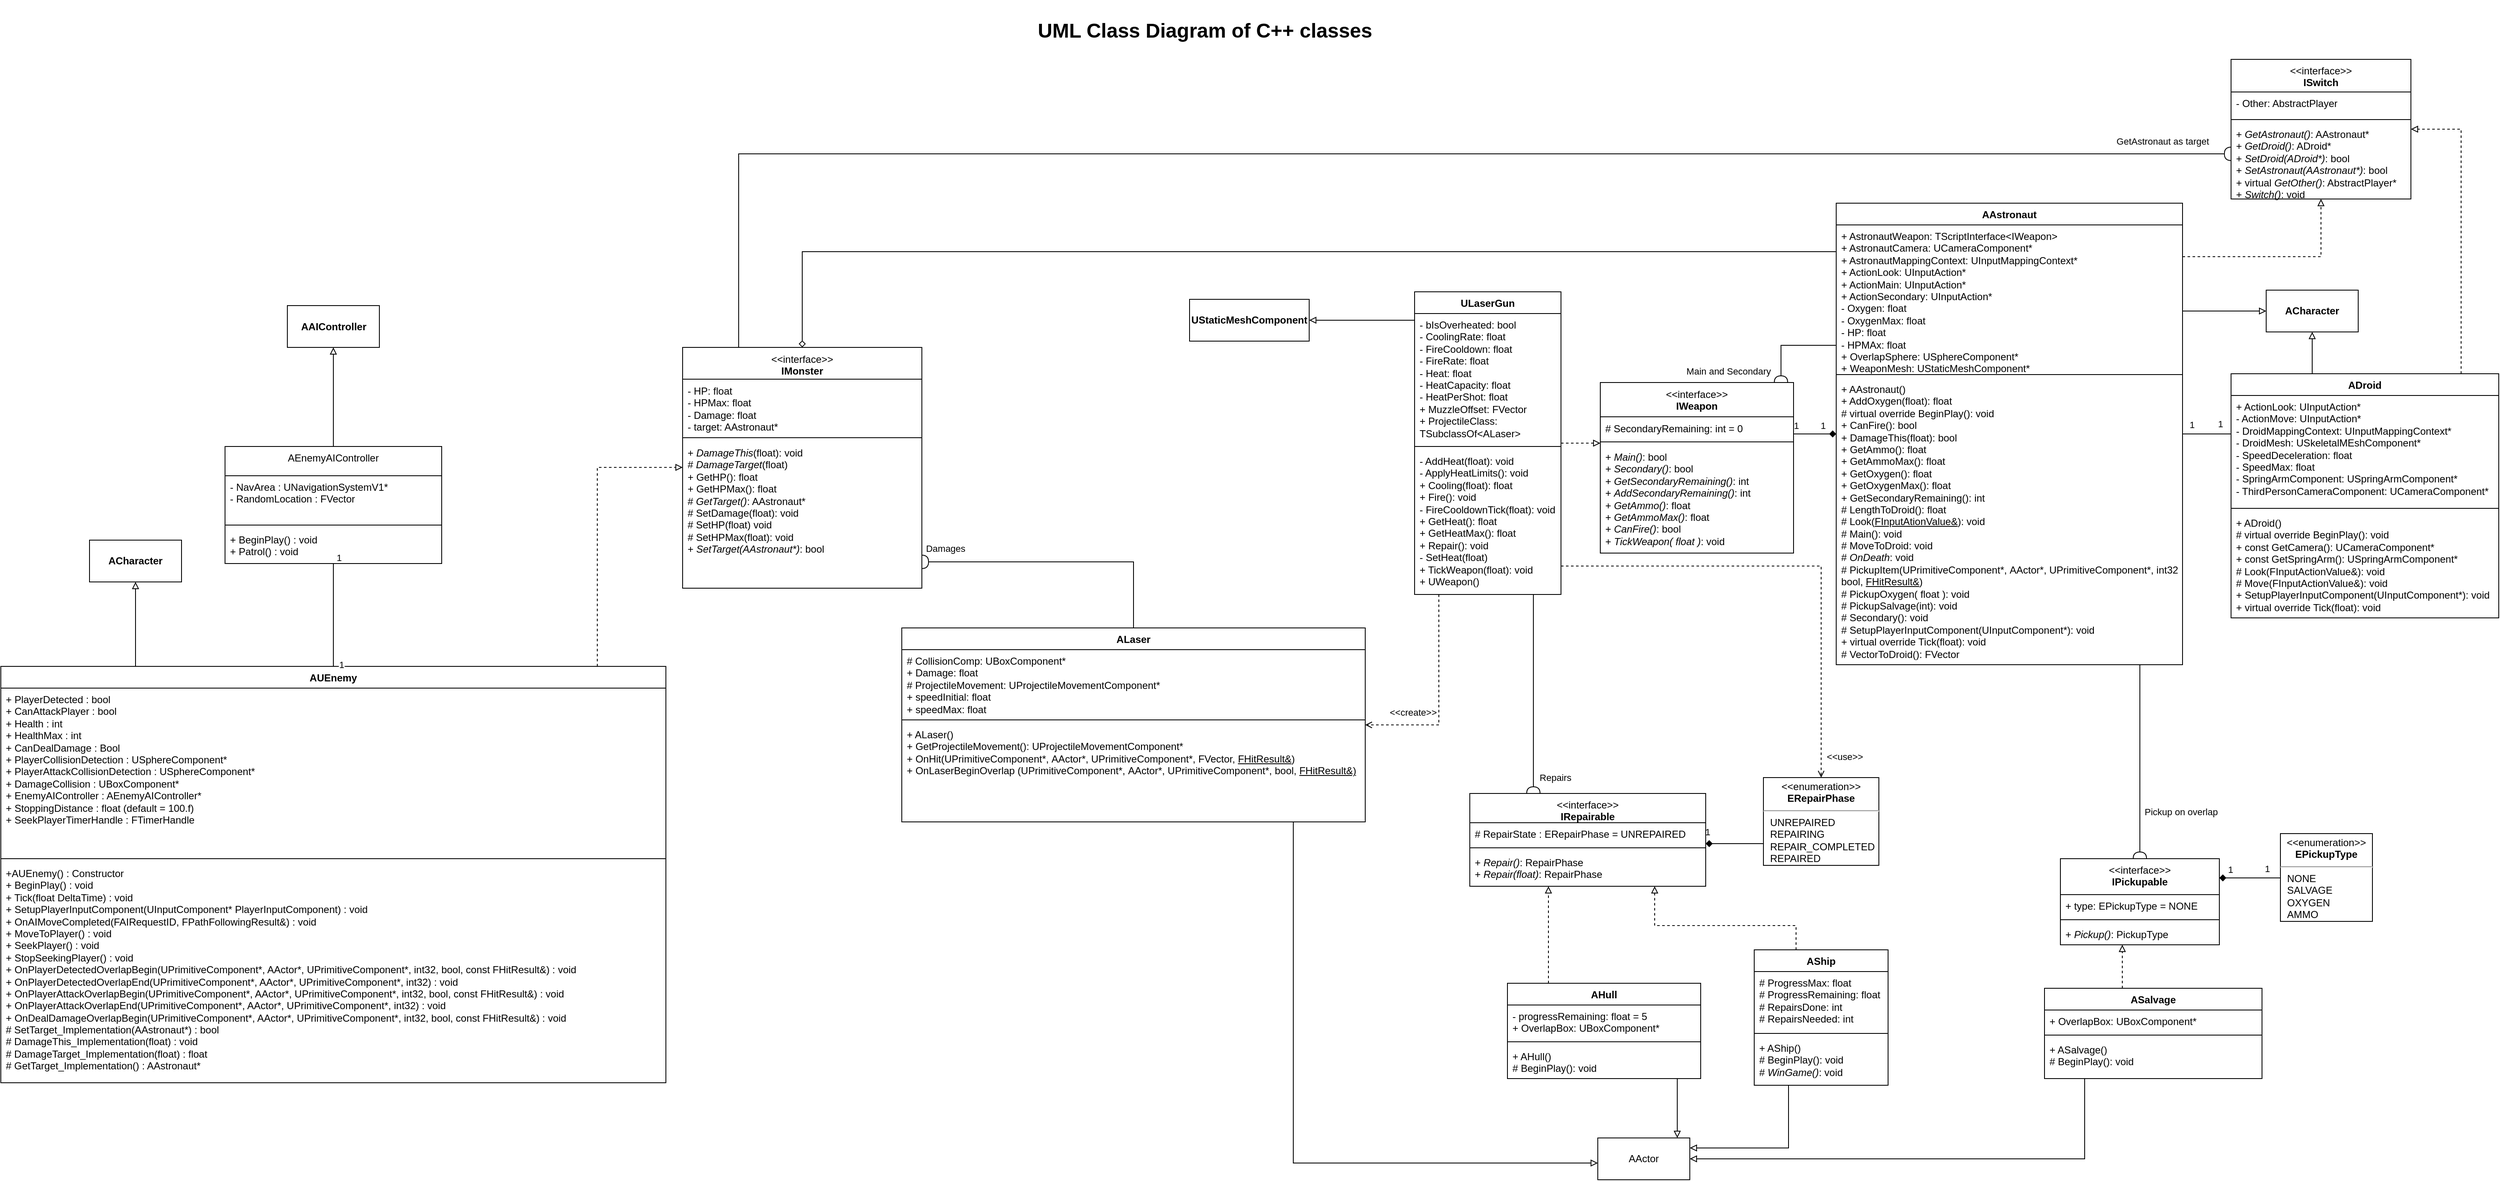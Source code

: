 <mxfile version="24.4.0" type="github">
  <diagram name="Page-1" id="c4acf3e9-155e-7222-9cf6-157b1a14988f">
    <mxGraphModel dx="6885" dy="1845" grid="0" gridSize="10" guides="1" tooltips="1" connect="1" arrows="1" fold="1" page="1" pageScale="1" pageWidth="3300" pageHeight="2339" background="none" math="0" shadow="0">
      <root>
        <mxCell id="0" />
        <mxCell id="1" parent="0" />
        <mxCell id="GjGzNpZ6_2Urf7ul3NtA-14" style="edgeStyle=orthogonalEdgeStyle;rounded=0;orthogonalLoop=1;jettySize=auto;html=1;endArrow=block;endFill=0;dashed=1;" parent="1" source="v89CsdgLvt-2hcjP8UX0-1" target="GjGzNpZ6_2Urf7ul3NtA-9" edge="1">
          <mxGeometry relative="1" as="geometry">
            <Array as="points">
              <mxPoint x="-523" y="573" />
              <mxPoint x="-523" y="573" />
            </Array>
          </mxGeometry>
        </mxCell>
        <mxCell id="5UMAS7-7MxUsGcrUEy_Y-5" style="edgeStyle=orthogonalEdgeStyle;rounded=0;orthogonalLoop=1;jettySize=auto;html=1;endArrow=none;endFill=0;startArrow=diamond;startFill=1;" parent="1" source="v89CsdgLvt-2hcjP8UX0-1" target="33zR9iVu8BZnM99QqH7n-1" edge="1">
          <mxGeometry relative="1" as="geometry">
            <Array as="points">
              <mxPoint x="-810" y="818" />
              <mxPoint x="-810" y="818" />
            </Array>
          </mxGeometry>
        </mxCell>
        <mxCell id="5UMAS7-7MxUsGcrUEy_Y-7" value="1" style="edgeLabel;html=1;align=center;verticalAlign=middle;resizable=0;points=[];" parent="5UMAS7-7MxUsGcrUEy_Y-5" vertex="1" connectable="0">
          <mxGeometry x="0.877" y="2" relative="1" as="geometry">
            <mxPoint y="-12" as="offset" />
          </mxGeometry>
        </mxCell>
        <mxCell id="33zR9iVu8BZnM99QqH7n-18" value="1" style="edgeLabel;html=1;align=center;verticalAlign=middle;resizable=0;points=[];" parent="5UMAS7-7MxUsGcrUEy_Y-5" vertex="1" connectable="0">
          <mxGeometry x="-0.713" relative="1" as="geometry">
            <mxPoint x="-9" y="-10" as="offset" />
          </mxGeometry>
        </mxCell>
        <mxCell id="5UMAS7-7MxUsGcrUEy_Y-19" style="edgeStyle=orthogonalEdgeStyle;rounded=0;orthogonalLoop=1;jettySize=auto;html=1;endArrow=block;endFill=0;" parent="1" source="v89CsdgLvt-2hcjP8UX0-1" target="5UMAS7-7MxUsGcrUEy_Y-18" edge="1">
          <mxGeometry relative="1" as="geometry">
            <Array as="points">
              <mxPoint x="-431" y="638" />
              <mxPoint x="-431" y="638" />
            </Array>
          </mxGeometry>
        </mxCell>
        <mxCell id="33zR9iVu8BZnM99QqH7n-13" style="edgeStyle=orthogonalEdgeStyle;rounded=0;orthogonalLoop=1;jettySize=auto;html=1;endArrow=none;endFill=0;" parent="1" source="v89CsdgLvt-2hcjP8UX0-1" target="GjGzNpZ6_2Urf7ul3NtA-15" edge="1">
          <mxGeometry relative="1" as="geometry">
            <Array as="points">
              <mxPoint x="-409" y="953" />
              <mxPoint x="-409" y="953" />
            </Array>
          </mxGeometry>
        </mxCell>
        <mxCell id="33zR9iVu8BZnM99QqH7n-16" value="1" style="edgeLabel;html=1;align=center;verticalAlign=middle;resizable=0;points=[];" parent="33zR9iVu8BZnM99QqH7n-13" vertex="1" connectable="0">
          <mxGeometry x="-0.745" y="2" relative="1" as="geometry">
            <mxPoint x="3" y="-9" as="offset" />
          </mxGeometry>
        </mxCell>
        <mxCell id="33zR9iVu8BZnM99QqH7n-17" value="1" style="edgeLabel;html=1;align=center;verticalAlign=middle;resizable=0;points=[];" parent="33zR9iVu8BZnM99QqH7n-13" vertex="1" connectable="0">
          <mxGeometry x="0.661" y="3" relative="1" as="geometry">
            <mxPoint x="-3" y="-9" as="offset" />
          </mxGeometry>
        </mxCell>
        <mxCell id="33zR9iVu8BZnM99QqH7n-50" style="edgeStyle=orthogonalEdgeStyle;rounded=0;orthogonalLoop=1;jettySize=auto;html=1;endArrow=halfCircle;endFill=0;" parent="1" source="v89CsdgLvt-2hcjP8UX0-1" target="33zR9iVu8BZnM99QqH7n-34" edge="1">
          <mxGeometry relative="1" as="geometry">
            <Array as="points">
              <mxPoint x="-551" y="1131" />
              <mxPoint x="-551" y="1131" />
            </Array>
          </mxGeometry>
        </mxCell>
        <mxCell id="33zR9iVu8BZnM99QqH7n-51" value="Pickup on overlap" style="edgeLabel;html=1;align=center;verticalAlign=middle;resizable=0;points=[];" parent="33zR9iVu8BZnM99QqH7n-50" vertex="1" connectable="0">
          <mxGeometry x="0.497" y="2" relative="1" as="geometry">
            <mxPoint x="47" y="2" as="offset" />
          </mxGeometry>
        </mxCell>
        <mxCell id="GjGzNpZ6_2Urf7ul3NtA-9" value="&lt;span style=&quot;font-weight: normal;&quot;&gt;&amp;lt;&amp;lt;interface&amp;gt;&amp;gt;&lt;/span&gt;&lt;div&gt;ISwitch&lt;/div&gt;" style="swimlane;fontStyle=1;align=center;verticalAlign=top;childLayout=stackLayout;horizontal=1;startSize=39;horizontalStack=0;resizeParent=1;resizeParentMax=0;resizeLast=0;collapsible=1;marginBottom=0;whiteSpace=wrap;html=1;" parent="1" vertex="1">
          <mxGeometry x="-442" y="337" width="215" height="167" as="geometry" />
        </mxCell>
        <mxCell id="GjGzNpZ6_2Urf7ul3NtA-10" value="- Other: AbstractPlayer" style="text;strokeColor=none;fillColor=none;align=left;verticalAlign=top;spacingLeft=4;spacingRight=4;overflow=hidden;rotatable=0;points=[[0,0.5],[1,0.5]];portConstraint=eastwest;whiteSpace=wrap;html=1;" parent="GjGzNpZ6_2Urf7ul3NtA-9" vertex="1">
          <mxGeometry y="39" width="215" height="29" as="geometry" />
        </mxCell>
        <mxCell id="GjGzNpZ6_2Urf7ul3NtA-11" value="" style="line;strokeWidth=1;fillColor=none;align=left;verticalAlign=middle;spacingTop=-1;spacingLeft=3;spacingRight=3;rotatable=0;labelPosition=right;points=[];portConstraint=eastwest;strokeColor=inherit;" parent="GjGzNpZ6_2Urf7ul3NtA-9" vertex="1">
          <mxGeometry y="68" width="215" height="8" as="geometry" />
        </mxCell>
        <mxCell id="GjGzNpZ6_2Urf7ul3NtA-12" value="+ &lt;i&gt;GetAstronaut()&lt;/i&gt;: AAstronaut*&lt;div&gt;+ &lt;i&gt;GetDroid()&lt;/i&gt;: ADroid*&lt;/div&gt;&lt;div&gt;+ &lt;i&gt;SetDroid(ADroid*)&lt;/i&gt;: bool&lt;/div&gt;&lt;div&gt;+ &lt;i&gt;SetAstronaut(AAstronaut*)&lt;/i&gt;: bool&lt;/div&gt;&lt;div&gt;+ virtual &lt;i&gt;GetOther()&lt;/i&gt;: AbstractPlayer*&lt;/div&gt;&lt;div&gt;+ &lt;i&gt;Switch()&lt;/i&gt;: void&lt;/div&gt;" style="text;strokeColor=none;fillColor=none;align=left;verticalAlign=top;spacingLeft=4;spacingRight=4;overflow=hidden;rotatable=0;points=[[0,0.5],[1,0.5]];portConstraint=eastwest;whiteSpace=wrap;html=1;" parent="GjGzNpZ6_2Urf7ul3NtA-9" vertex="1">
          <mxGeometry y="76" width="215" height="91" as="geometry" />
        </mxCell>
        <mxCell id="GjGzNpZ6_2Urf7ul3NtA-19" style="edgeStyle=orthogonalEdgeStyle;rounded=0;orthogonalLoop=1;jettySize=auto;html=1;endArrow=block;endFill=0;dashed=1;" parent="1" source="GjGzNpZ6_2Urf7ul3NtA-15" target="GjGzNpZ6_2Urf7ul3NtA-9" edge="1">
          <mxGeometry relative="1" as="geometry">
            <Array as="points">
              <mxPoint x="-167" y="473" />
              <mxPoint x="-167" y="473" />
            </Array>
          </mxGeometry>
        </mxCell>
        <mxCell id="5UMAS7-7MxUsGcrUEy_Y-20" style="edgeStyle=orthogonalEdgeStyle;rounded=0;orthogonalLoop=1;jettySize=auto;html=1;endArrow=block;endFill=0;" parent="1" source="GjGzNpZ6_2Urf7ul3NtA-15" target="5UMAS7-7MxUsGcrUEy_Y-18" edge="1">
          <mxGeometry relative="1" as="geometry">
            <mxPoint x="-276" y="799" as="targetPoint" />
            <Array as="points">
              <mxPoint x="-345" y="703" />
              <mxPoint x="-345" y="703" />
            </Array>
          </mxGeometry>
        </mxCell>
        <mxCell id="GjGzNpZ6_2Urf7ul3NtA-15" value="ADroid" style="swimlane;fontStyle=1;align=center;verticalAlign=top;childLayout=stackLayout;horizontal=1;startSize=26;horizontalStack=0;resizeParent=1;resizeParentMax=0;resizeLast=0;collapsible=1;marginBottom=0;whiteSpace=wrap;html=1;" parent="1" vertex="1">
          <mxGeometry x="-442" y="713" width="320" height="292" as="geometry" />
        </mxCell>
        <mxCell id="GjGzNpZ6_2Urf7ul3NtA-16" value="+ ActionLook: UInputAction*&lt;div&gt;- ActionMove: UInputAction*&lt;/div&gt;&lt;div&gt;- DroidMappingContext: UInputMappingContext*&lt;/div&gt;&lt;div&gt;- DroidMesh: USkeletalMEshComponent*&lt;/div&gt;&lt;div&gt;- SpeedDeceleration: float&lt;/div&gt;&lt;div&gt;- SpeedMax: float&lt;/div&gt;&lt;div&gt;- SpringArmComponent: USpringArmComponent*&lt;/div&gt;&lt;div&gt;- ThirdPersonCameraComponent: UCameraComponent*&lt;/div&gt;" style="text;strokeColor=none;fillColor=none;align=left;verticalAlign=top;spacingLeft=4;spacingRight=4;overflow=hidden;rotatable=0;points=[[0,0.5],[1,0.5]];portConstraint=eastwest;whiteSpace=wrap;html=1;" parent="GjGzNpZ6_2Urf7ul3NtA-15" vertex="1">
          <mxGeometry y="26" width="320" height="131" as="geometry" />
        </mxCell>
        <mxCell id="GjGzNpZ6_2Urf7ul3NtA-17" value="" style="line;strokeWidth=1;fillColor=none;align=left;verticalAlign=middle;spacingTop=-1;spacingLeft=3;spacingRight=3;rotatable=0;labelPosition=right;points=[];portConstraint=eastwest;strokeColor=inherit;" parent="GjGzNpZ6_2Urf7ul3NtA-15" vertex="1">
          <mxGeometry y="157" width="320" height="8" as="geometry" />
        </mxCell>
        <mxCell id="GjGzNpZ6_2Urf7ul3NtA-18" value="+ ADroid()&lt;div&gt;# virtual override BeginPlay(): void&lt;/div&gt;&lt;div&gt;+ const GetCamera(): UCameraComponent*&lt;/div&gt;&lt;div&gt;+ const GetSpringArm(): USpringArmComponent*&lt;/div&gt;&lt;div&gt;# Look(FInputActionValue&amp;amp;): void&lt;/div&gt;&lt;div&gt;# Move(FInputActionValue&amp;amp;): void&lt;/div&gt;&lt;div&gt;+ SetupPlayerInputComponent(UInputComponent*): void&lt;/div&gt;&lt;div&gt;+ virtual override Tick(float): void&lt;br&gt;&lt;/div&gt;" style="text;strokeColor=none;fillColor=none;align=left;verticalAlign=top;spacingLeft=4;spacingRight=4;overflow=hidden;rotatable=0;points=[[0,0.5],[1,0.5]];portConstraint=eastwest;whiteSpace=wrap;html=1;" parent="GjGzNpZ6_2Urf7ul3NtA-15" vertex="1">
          <mxGeometry y="165" width="320" height="127" as="geometry" />
        </mxCell>
        <mxCell id="5UMAS7-7MxUsGcrUEy_Y-25" style="edgeStyle=orthogonalEdgeStyle;rounded=0;orthogonalLoop=1;jettySize=auto;html=1;endArrow=none;endFill=0;startArrow=diamond;startFill=0;" parent="1" source="pTTVUBrMpuXwKr1Ro-rV-5" target="v89CsdgLvt-2hcjP8UX0-1" edge="1">
          <mxGeometry relative="1" as="geometry">
            <Array as="points">
              <mxPoint x="-1486" y="567" />
              <mxPoint x="-732" y="567" />
            </Array>
          </mxGeometry>
        </mxCell>
        <mxCell id="5UMAS7-7MxUsGcrUEy_Y-26" style="edgeStyle=orthogonalEdgeStyle;rounded=0;orthogonalLoop=1;jettySize=auto;html=1;endArrow=halfCircle;endFill=0;" parent="1" source="pTTVUBrMpuXwKr1Ro-rV-5" target="GjGzNpZ6_2Urf7ul3NtA-9" edge="1">
          <mxGeometry relative="1" as="geometry">
            <Array as="points">
              <mxPoint x="-2226" y="450" />
            </Array>
          </mxGeometry>
        </mxCell>
        <mxCell id="33zR9iVu8BZnM99QqH7n-11" value="GetAstronaut as target" style="edgeLabel;html=1;align=center;verticalAlign=middle;resizable=0;points=[];" parent="5UMAS7-7MxUsGcrUEy_Y-26" vertex="1" connectable="0">
          <mxGeometry x="0.958" y="-1" relative="1" as="geometry">
            <mxPoint x="-40" y="-16" as="offset" />
          </mxGeometry>
        </mxCell>
        <mxCell id="pTTVUBrMpuXwKr1Ro-rV-5" value="&lt;span style=&quot;font-weight: normal;&quot;&gt;&amp;lt;&amp;lt;interface&amp;gt;&amp;gt;&lt;/span&gt;&lt;div style=&quot;&quot;&gt;IMonster&lt;/div&gt;" style="swimlane;fontStyle=1;align=center;verticalAlign=top;childLayout=stackLayout;horizontal=1;startSize=38;horizontalStack=0;resizeParent=1;resizeParentMax=0;resizeLast=0;collapsible=1;marginBottom=0;whiteSpace=wrap;html=1;" parent="1" vertex="1">
          <mxGeometry x="-2293" y="681.5" width="286" height="288" as="geometry" />
        </mxCell>
        <mxCell id="pTTVUBrMpuXwKr1Ro-rV-6" value="- HP: float&lt;div&gt;- HPMax: float&lt;br&gt;&lt;div&gt;- Damage: float&lt;/div&gt;&lt;div&gt;- target: AAstronaut*&lt;/div&gt;&lt;/div&gt;" style="text;strokeColor=none;fillColor=none;align=left;verticalAlign=top;spacingLeft=4;spacingRight=4;overflow=hidden;rotatable=0;points=[[0,0.5],[1,0.5]];portConstraint=eastwest;whiteSpace=wrap;html=1;" parent="pTTVUBrMpuXwKr1Ro-rV-5" vertex="1">
          <mxGeometry y="38" width="286" height="66" as="geometry" />
        </mxCell>
        <mxCell id="pTTVUBrMpuXwKr1Ro-rV-7" value="" style="line;strokeWidth=1;fillColor=none;align=left;verticalAlign=middle;spacingTop=-1;spacingLeft=3;spacingRight=3;rotatable=0;labelPosition=right;points=[];portConstraint=eastwest;strokeColor=inherit;" parent="pTTVUBrMpuXwKr1Ro-rV-5" vertex="1">
          <mxGeometry y="104" width="286" height="8" as="geometry" />
        </mxCell>
        <mxCell id="pTTVUBrMpuXwKr1Ro-rV-8" value="&lt;div&gt;+ &lt;i&gt;DamageThis&lt;/i&gt;(float): void&lt;/div&gt;&lt;div&gt;# &lt;i&gt;DamageTarget&lt;/i&gt;(float)&lt;/div&gt;&lt;div&gt;&lt;div&gt;+&amp;nbsp;GetHP(): float&lt;/div&gt;&lt;/div&gt;&lt;div&gt;+&amp;nbsp;GetHPMax(): float&lt;br&gt;&lt;/div&gt;&lt;div&gt;# &lt;i&gt;GetTarget()&lt;/i&gt;: AAstronaut*&lt;/div&gt;&lt;div&gt;# SetDamage(float): void&lt;/div&gt;&lt;div&gt;# SetHP(float) void&lt;/div&gt;&lt;div&gt;# SetHPMax(float): void&lt;/div&gt;&lt;div&gt;+ &lt;i&gt;SetTarget(AAstronaut*)&lt;/i&gt;: bool&lt;/div&gt;" style="text;strokeColor=none;fillColor=none;align=left;verticalAlign=top;spacingLeft=4;spacingRight=4;overflow=hidden;rotatable=0;points=[[0,0.5],[1,0.5]];portConstraint=eastwest;whiteSpace=wrap;html=1;" parent="pTTVUBrMpuXwKr1Ro-rV-5" vertex="1">
          <mxGeometry y="112" width="286" height="176" as="geometry" />
        </mxCell>
        <mxCell id="5UMAS7-7MxUsGcrUEy_Y-16" style="edgeStyle=orthogonalEdgeStyle;rounded=0;orthogonalLoop=1;jettySize=auto;html=1;endArrow=open;endFill=0;startArrow=none;startFill=0;dashed=1;" parent="1" source="5UMAS7-7MxUsGcrUEy_Y-1" target="5UMAS7-7MxUsGcrUEy_Y-8" edge="1">
          <mxGeometry relative="1" as="geometry">
            <Array as="points">
              <mxPoint x="-1389" y="1133" />
            </Array>
          </mxGeometry>
        </mxCell>
        <mxCell id="33zR9iVu8BZnM99QqH7n-10" value="&amp;lt;&amp;lt;create&amp;gt;&amp;gt;" style="edgeLabel;html=1;align=center;verticalAlign=middle;resizable=0;points=[];" parent="5UMAS7-7MxUsGcrUEy_Y-16" vertex="1" connectable="0">
          <mxGeometry x="0.659" y="3" relative="1" as="geometry">
            <mxPoint x="15" y="-18" as="offset" />
          </mxGeometry>
        </mxCell>
        <mxCell id="33zR9iVu8BZnM99QqH7n-5" style="edgeStyle=orthogonalEdgeStyle;rounded=0;orthogonalLoop=1;jettySize=auto;html=1;endArrow=block;endFill=0;dashed=1;" parent="1" source="5UMAS7-7MxUsGcrUEy_Y-1" target="33zR9iVu8BZnM99QqH7n-1" edge="1">
          <mxGeometry relative="1" as="geometry">
            <Array as="points">
              <mxPoint x="-1354" y="825" />
              <mxPoint x="-1354" y="825" />
            </Array>
          </mxGeometry>
        </mxCell>
        <mxCell id="33zR9iVu8BZnM99QqH7n-27" style="edgeStyle=orthogonalEdgeStyle;rounded=0;orthogonalLoop=1;jettySize=auto;html=1;dashed=1;endArrow=open;endFill=0;" parent="1" source="5UMAS7-7MxUsGcrUEy_Y-1" target="33zR9iVu8BZnM99QqH7n-23" edge="1">
          <mxGeometry relative="1" as="geometry">
            <Array as="points">
              <mxPoint x="-932" y="943" />
            </Array>
          </mxGeometry>
        </mxCell>
        <mxCell id="33zR9iVu8BZnM99QqH7n-29" value="&amp;lt;&amp;lt;use&amp;gt;&amp;gt;" style="edgeLabel;html=1;align=center;verticalAlign=middle;resizable=0;points=[];" parent="33zR9iVu8BZnM99QqH7n-27" vertex="1" connectable="0">
          <mxGeometry x="0.77" y="-1" relative="1" as="geometry">
            <mxPoint x="29" y="40" as="offset" />
          </mxGeometry>
        </mxCell>
        <mxCell id="5UMAS7-7MxUsGcrUEy_Y-1" value="ULaserGun" style="swimlane;fontStyle=1;align=center;verticalAlign=top;childLayout=stackLayout;horizontal=1;startSize=26;horizontalStack=0;resizeParent=1;resizeParentMax=0;resizeLast=0;collapsible=1;marginBottom=0;whiteSpace=wrap;html=1;" parent="1" vertex="1">
          <mxGeometry x="-1418" y="615" width="175" height="362" as="geometry" />
        </mxCell>
        <mxCell id="5UMAS7-7MxUsGcrUEy_Y-2" value="&lt;div&gt;- bIsOverheated: bool&lt;/div&gt;&lt;div&gt;- CoolingRate: float&lt;/div&gt;&lt;div&gt;- FireCooldown: float&lt;/div&gt;&lt;div&gt;- FireRate: float&lt;/div&gt;&lt;div&gt;- Heat: float&lt;/div&gt;&lt;div&gt;- HeatCapacity: float&lt;/div&gt;&lt;div&gt;- HeatPerShot: float&lt;/div&gt;&lt;div&gt;+ MuzzleOffset: FVector&lt;/div&gt;&lt;div&gt;+ ProjectileClass: TSubclassOf&amp;lt;ALaser&amp;gt;&lt;br&gt;&lt;/div&gt;" style="text;strokeColor=none;fillColor=none;align=left;verticalAlign=top;spacingLeft=4;spacingRight=4;overflow=hidden;rotatable=0;points=[[0,0.5],[1,0.5]];portConstraint=eastwest;whiteSpace=wrap;html=1;" parent="5UMAS7-7MxUsGcrUEy_Y-1" vertex="1">
          <mxGeometry y="26" width="175" height="155" as="geometry" />
        </mxCell>
        <mxCell id="5UMAS7-7MxUsGcrUEy_Y-3" value="" style="line;strokeWidth=1;fillColor=none;align=left;verticalAlign=middle;spacingTop=-1;spacingLeft=3;spacingRight=3;rotatable=0;labelPosition=right;points=[];portConstraint=eastwest;strokeColor=inherit;" parent="5UMAS7-7MxUsGcrUEy_Y-1" vertex="1">
          <mxGeometry y="181" width="175" height="8" as="geometry" />
        </mxCell>
        <mxCell id="5UMAS7-7MxUsGcrUEy_Y-4" value="- AddHeat(float): void&lt;div&gt;- ApplyHeatLimits(): void&lt;/div&gt;&lt;div&gt;+ Cooling(float): float&lt;/div&gt;&lt;div&gt;+ Fire(): void&lt;/div&gt;&lt;div&gt;- FireCooldownTick(float): void&lt;/div&gt;&lt;div&gt;+ GetHeat(): float&lt;/div&gt;&lt;div&gt;+ GetHeatMax(): float&lt;/div&gt;&lt;div&gt;+ Repair(): void&lt;/div&gt;&lt;div&gt;- SetHeat(float)&lt;/div&gt;&lt;div&gt;+ TickWeapon(float): void&lt;/div&gt;&lt;div&gt;+ UWeapon()&lt;/div&gt;" style="text;strokeColor=none;fillColor=none;align=left;verticalAlign=top;spacingLeft=4;spacingRight=4;overflow=hidden;rotatable=0;points=[[0,0.5],[1,0.5]];portConstraint=eastwest;whiteSpace=wrap;html=1;" parent="5UMAS7-7MxUsGcrUEy_Y-1" vertex="1">
          <mxGeometry y="189" width="175" height="173" as="geometry" />
        </mxCell>
        <mxCell id="5UMAS7-7MxUsGcrUEy_Y-17" style="edgeStyle=orthogonalEdgeStyle;rounded=0;orthogonalLoop=1;jettySize=auto;html=1;endArrow=halfCircle;endFill=0;" parent="1" source="5UMAS7-7MxUsGcrUEy_Y-8" target="pTTVUBrMpuXwKr1Ro-rV-5" edge="1">
          <mxGeometry relative="1" as="geometry">
            <Array as="points">
              <mxPoint x="-1754" y="938" />
            </Array>
            <mxPoint x="-1575" y="1240" as="targetPoint" />
          </mxGeometry>
        </mxCell>
        <mxCell id="33zR9iVu8BZnM99QqH7n-9" value="Damages" style="edgeLabel;html=1;align=center;verticalAlign=middle;resizable=0;points=[];" parent="5UMAS7-7MxUsGcrUEy_Y-17" vertex="1" connectable="0">
          <mxGeometry x="0.627" y="1" relative="1" as="geometry">
            <mxPoint x="-34" y="-17" as="offset" />
          </mxGeometry>
        </mxCell>
        <mxCell id="5UMAS7-7MxUsGcrUEy_Y-24" style="edgeStyle=orthogonalEdgeStyle;rounded=0;orthogonalLoop=1;jettySize=auto;html=1;endArrow=block;endFill=0;" parent="1" source="5UMAS7-7MxUsGcrUEy_Y-8" target="5UMAS7-7MxUsGcrUEy_Y-23" edge="1">
          <mxGeometry relative="1" as="geometry">
            <Array as="points">
              <mxPoint x="-1563" y="1657" />
            </Array>
          </mxGeometry>
        </mxCell>
        <mxCell id="5UMAS7-7MxUsGcrUEy_Y-8" value="ALaser" style="swimlane;fontStyle=1;align=center;verticalAlign=top;childLayout=stackLayout;horizontal=1;startSize=26;horizontalStack=0;resizeParent=1;resizeParentMax=0;resizeLast=0;collapsible=1;marginBottom=0;whiteSpace=wrap;html=1;" parent="1" vertex="1">
          <mxGeometry x="-2031" y="1017" width="554" height="232" as="geometry" />
        </mxCell>
        <mxCell id="5UMAS7-7MxUsGcrUEy_Y-9" value="# CollisionComp: UBoxComponent*&lt;div&gt;+ Damage: float&lt;/div&gt;&lt;div&gt;# ProjectileMovement: UProjectileMovementComponent*&lt;/div&gt;&lt;div&gt;+ speedInitial: float&lt;/div&gt;&lt;div&gt;+ speedMax: float&lt;/div&gt;" style="text;strokeColor=none;fillColor=none;align=left;verticalAlign=top;spacingLeft=4;spacingRight=4;overflow=hidden;rotatable=0;points=[[0,0.5],[1,0.5]];portConstraint=eastwest;whiteSpace=wrap;html=1;" parent="5UMAS7-7MxUsGcrUEy_Y-8" vertex="1">
          <mxGeometry y="26" width="554" height="80" as="geometry" />
        </mxCell>
        <mxCell id="5UMAS7-7MxUsGcrUEy_Y-10" value="" style="line;strokeWidth=1;fillColor=none;align=left;verticalAlign=middle;spacingTop=-1;spacingLeft=3;spacingRight=3;rotatable=0;labelPosition=right;points=[];portConstraint=eastwest;strokeColor=inherit;" parent="5UMAS7-7MxUsGcrUEy_Y-8" vertex="1">
          <mxGeometry y="106" width="554" height="8" as="geometry" />
        </mxCell>
        <mxCell id="5UMAS7-7MxUsGcrUEy_Y-11" value="+ ALaser()&lt;div&gt;+ GetProjectileMovement():&amp;nbsp;UProjectileMovementComponent*&lt;/div&gt;&lt;div&gt;+ OnHit(UPrimitiveComponent*,&amp;nbsp;AActor*,&amp;nbsp;UPrimitiveComponent*, FVector, &lt;u&gt;FHitResult&amp;amp;&lt;/u&gt;)&lt;/div&gt;&lt;div&gt;+ OnLaserBeginOverlap (UPrimitiveComponent*,&amp;nbsp;AActor*,&amp;nbsp;UPrimitiveComponent*, bool,&amp;nbsp;&lt;u style=&quot;background-color: initial;&quot;&gt;FHitResult&amp;amp;)&lt;/u&gt;&lt;/div&gt;" style="text;strokeColor=none;fillColor=none;align=left;verticalAlign=top;spacingLeft=4;spacingRight=4;overflow=hidden;rotatable=0;points=[[0,0.5],[1,0.5]];portConstraint=eastwest;whiteSpace=wrap;html=1;" parent="5UMAS7-7MxUsGcrUEy_Y-8" vertex="1">
          <mxGeometry y="114" width="554" height="118" as="geometry" />
        </mxCell>
        <mxCell id="5UMAS7-7MxUsGcrUEy_Y-18" value="&lt;b&gt;ACharacter&lt;/b&gt;" style="html=1;whiteSpace=wrap;" parent="1" vertex="1">
          <mxGeometry x="-400" y="613" width="110" height="50" as="geometry" />
        </mxCell>
        <mxCell id="5UMAS7-7MxUsGcrUEy_Y-23" value="AActor" style="html=1;whiteSpace=wrap;" parent="1" vertex="1">
          <mxGeometry x="-1199" y="1627" width="110" height="50" as="geometry" />
        </mxCell>
        <mxCell id="33zR9iVu8BZnM99QqH7n-1" value="&lt;span style=&quot;font-weight: normal;&quot;&gt;&amp;lt;&amp;lt;interface&amp;gt;&amp;gt;&lt;/span&gt;&lt;div&gt;IWeapon&lt;/div&gt;" style="swimlane;fontStyle=1;align=center;verticalAlign=top;childLayout=stackLayout;horizontal=1;startSize=41;horizontalStack=0;resizeParent=1;resizeParentMax=0;resizeLast=0;collapsible=1;marginBottom=0;whiteSpace=wrap;html=1;" parent="1" vertex="1">
          <mxGeometry x="-1196" y="723.5" width="231" height="204" as="geometry" />
        </mxCell>
        <mxCell id="33zR9iVu8BZnM99QqH7n-2" value="# SecondaryRemaining: int = 0" style="text;strokeColor=none;fillColor=none;align=left;verticalAlign=top;spacingLeft=4;spacingRight=4;overflow=hidden;rotatable=0;points=[[0,0.5],[1,0.5]];portConstraint=eastwest;whiteSpace=wrap;html=1;" parent="33zR9iVu8BZnM99QqH7n-1" vertex="1">
          <mxGeometry y="41" width="231" height="26" as="geometry" />
        </mxCell>
        <mxCell id="33zR9iVu8BZnM99QqH7n-3" value="" style="line;strokeWidth=1;fillColor=none;align=left;verticalAlign=middle;spacingTop=-1;spacingLeft=3;spacingRight=3;rotatable=0;labelPosition=right;points=[];portConstraint=eastwest;strokeColor=inherit;" parent="33zR9iVu8BZnM99QqH7n-1" vertex="1">
          <mxGeometry y="67" width="231" height="8" as="geometry" />
        </mxCell>
        <mxCell id="33zR9iVu8BZnM99QqH7n-4" value="+ &lt;i&gt;Main()&lt;/i&gt;: bool&lt;div&gt;+ &lt;i&gt;Secondary()&lt;/i&gt;: bool&lt;/div&gt;&lt;div&gt;+ &lt;i&gt;GetSecondaryRemaining()&lt;/i&gt;: int&lt;/div&gt;&lt;div&gt;+ &lt;i&gt;AddSecondaryRemaining()&lt;/i&gt;: int&lt;/div&gt;&lt;div&gt;+ &lt;i&gt;GetAmmo()&lt;/i&gt;: float&lt;/div&gt;&lt;div&gt;+ &lt;i&gt;GetAmmoMax()&lt;/i&gt;: float&lt;/div&gt;&lt;div&gt;+ &lt;i&gt;CanFire()&lt;/i&gt;: bool&lt;/div&gt;&lt;div&gt;+ &lt;i&gt;TickWeapon(&amp;nbsp;&lt;/i&gt;&lt;span style=&quot;background-color: initial;&quot;&gt;&lt;i&gt;float )&lt;/i&gt;: void&lt;/span&gt;&lt;/div&gt;" style="text;strokeColor=none;fillColor=none;align=left;verticalAlign=top;spacingLeft=4;spacingRight=4;overflow=hidden;rotatable=0;points=[[0,0.5],[1,0.5]];portConstraint=eastwest;whiteSpace=wrap;html=1;" parent="33zR9iVu8BZnM99QqH7n-1" vertex="1">
          <mxGeometry y="75" width="231" height="129" as="geometry" />
        </mxCell>
        <mxCell id="33zR9iVu8BZnM99QqH7n-24" style="edgeStyle=orthogonalEdgeStyle;rounded=0;orthogonalLoop=1;jettySize=auto;html=1;startArrow=diamond;startFill=1;endArrow=none;endFill=0;" parent="1" source="33zR9iVu8BZnM99QqH7n-19" target="33zR9iVu8BZnM99QqH7n-23" edge="1">
          <mxGeometry relative="1" as="geometry">
            <Array as="points">
              <mxPoint x="-1044" y="1275" />
              <mxPoint x="-1044" y="1275" />
            </Array>
            <mxPoint x="-1116" y="1048" as="sourcePoint" />
          </mxGeometry>
        </mxCell>
        <mxCell id="33zR9iVu8BZnM99QqH7n-46" value="1" style="edgeLabel;html=1;align=center;verticalAlign=middle;resizable=0;points=[];" parent="33zR9iVu8BZnM99QqH7n-24" vertex="1" connectable="0">
          <mxGeometry x="-0.717" relative="1" as="geometry">
            <mxPoint x="-8" y="-14" as="offset" />
          </mxGeometry>
        </mxCell>
        <mxCell id="33zR9iVu8BZnM99QqH7n-47" value="1" style="edgeLabel;html=1;align=center;verticalAlign=middle;resizable=0;points=[];" parent="33zR9iVu8BZnM99QqH7n-24" vertex="1" connectable="0">
          <mxGeometry x="-0.279" y="-2" relative="1" as="geometry">
            <mxPoint x="90" y="12" as="offset" />
          </mxGeometry>
        </mxCell>
        <mxCell id="33zR9iVu8BZnM99QqH7n-19" value="&lt;span style=&quot;font-weight: normal;&quot;&gt;&amp;lt;&amp;lt;interface&amp;gt;&amp;gt;&lt;/span&gt;&lt;div&gt;IRepairable&lt;/div&gt;" style="swimlane;fontStyle=1;align=center;verticalAlign=top;childLayout=stackLayout;horizontal=1;startSize=35;horizontalStack=0;resizeParent=1;resizeParentMax=0;resizeLast=0;collapsible=1;marginBottom=0;whiteSpace=wrap;html=1;" parent="1" vertex="1">
          <mxGeometry x="-1352" y="1215" width="282" height="111" as="geometry" />
        </mxCell>
        <mxCell id="33zR9iVu8BZnM99QqH7n-20" value="# RepairState : ERepairPhase = UNREPAIRED" style="text;strokeColor=none;fillColor=none;align=left;verticalAlign=top;spacingLeft=4;spacingRight=4;overflow=hidden;rotatable=0;points=[[0,0.5],[1,0.5]];portConstraint=eastwest;whiteSpace=wrap;html=1;" parent="33zR9iVu8BZnM99QqH7n-19" vertex="1">
          <mxGeometry y="35" width="282" height="26" as="geometry" />
        </mxCell>
        <mxCell id="33zR9iVu8BZnM99QqH7n-21" value="" style="line;strokeWidth=1;fillColor=none;align=left;verticalAlign=middle;spacingTop=-1;spacingLeft=3;spacingRight=3;rotatable=0;labelPosition=right;points=[];portConstraint=eastwest;strokeColor=inherit;" parent="33zR9iVu8BZnM99QqH7n-19" vertex="1">
          <mxGeometry y="61" width="282" height="8" as="geometry" />
        </mxCell>
        <mxCell id="33zR9iVu8BZnM99QqH7n-22" value="+&amp;nbsp;&lt;i&gt;Repair()&lt;/i&gt;: RepairPhase&lt;div&gt;+&amp;nbsp;&lt;i&gt;Repair(float)&lt;/i&gt;: RepairPhase&lt;/div&gt;" style="text;strokeColor=none;fillColor=none;align=left;verticalAlign=top;spacingLeft=4;spacingRight=4;overflow=hidden;rotatable=0;points=[[0,0.5],[1,0.5]];portConstraint=eastwest;whiteSpace=wrap;html=1;" parent="33zR9iVu8BZnM99QqH7n-19" vertex="1">
          <mxGeometry y="69" width="282" height="42" as="geometry" />
        </mxCell>
        <mxCell id="33zR9iVu8BZnM99QqH7n-23" value="&lt;p style=&quot;margin:0px;margin-top:4px;text-align:center;&quot;&gt;&amp;lt;&amp;lt;enumeration&amp;gt;&amp;gt;&lt;br&gt;&lt;b&gt;ERepairPhase&lt;/b&gt;&lt;/p&gt;&lt;hr&gt;&lt;p style=&quot;margin:0px;margin-left:8px;text-align:left;&quot;&gt;UNREPAIRED&lt;/p&gt;&lt;p style=&quot;margin:0px;margin-left:8px;text-align:left;&quot;&gt;REPAIRING&lt;/p&gt;&lt;p style=&quot;margin:0px;margin-left:8px;text-align:left;&quot;&gt;REPAIR_COMPLETED&lt;/p&gt;&lt;p style=&quot;margin:0px;margin-left:8px;text-align:left;&quot;&gt;REPAIRED&lt;/p&gt;" style="shape=rect;html=1;overflow=fill;whiteSpace=wrap;" parent="1" vertex="1">
          <mxGeometry x="-1001" y="1196" width="138" height="105" as="geometry" />
        </mxCell>
        <mxCell id="33zR9iVu8BZnM99QqH7n-25" style="edgeStyle=orthogonalEdgeStyle;rounded=0;orthogonalLoop=1;jettySize=auto;html=1;endArrow=halfCircle;endFill=0;" parent="1" source="5UMAS7-7MxUsGcrUEy_Y-1" target="33zR9iVu8BZnM99QqH7n-19" edge="1">
          <mxGeometry relative="1" as="geometry">
            <Array as="points">
              <mxPoint x="-1276" y="1086" />
              <mxPoint x="-1276" y="1086" />
            </Array>
          </mxGeometry>
        </mxCell>
        <mxCell id="33zR9iVu8BZnM99QqH7n-26" value="Repairs" style="edgeLabel;html=1;align=center;verticalAlign=middle;resizable=0;points=[];" parent="33zR9iVu8BZnM99QqH7n-25" vertex="1" connectable="0">
          <mxGeometry x="0.312" y="3" relative="1" as="geometry">
            <mxPoint x="23" y="63" as="offset" />
          </mxGeometry>
        </mxCell>
        <mxCell id="33zR9iVu8BZnM99QqH7n-57" style="edgeStyle=orthogonalEdgeStyle;rounded=0;orthogonalLoop=1;jettySize=auto;html=1;endArrow=block;endFill=0;" parent="1" source="33zR9iVu8BZnM99QqH7n-30" target="5UMAS7-7MxUsGcrUEy_Y-23" edge="1">
          <mxGeometry relative="1" as="geometry">
            <Array as="points">
              <mxPoint x="-1104" y="1600" />
              <mxPoint x="-1104" y="1600" />
            </Array>
          </mxGeometry>
        </mxCell>
        <mxCell id="33zR9iVu8BZnM99QqH7n-60" style="edgeStyle=orthogonalEdgeStyle;rounded=0;orthogonalLoop=1;jettySize=auto;html=1;endArrow=block;endFill=0;dashed=1;" parent="1" source="33zR9iVu8BZnM99QqH7n-30" target="33zR9iVu8BZnM99QqH7n-19" edge="1">
          <mxGeometry relative="1" as="geometry">
            <Array as="points">
              <mxPoint x="-1258" y="1400" />
              <mxPoint x="-1258" y="1400" />
            </Array>
          </mxGeometry>
        </mxCell>
        <mxCell id="33zR9iVu8BZnM99QqH7n-30" value="AHull" style="swimlane;fontStyle=1;align=center;verticalAlign=top;childLayout=stackLayout;horizontal=1;startSize=26;horizontalStack=0;resizeParent=1;resizeParentMax=0;resizeLast=0;collapsible=1;marginBottom=0;whiteSpace=wrap;html=1;" parent="1" vertex="1">
          <mxGeometry x="-1307" y="1442" width="231" height="114" as="geometry" />
        </mxCell>
        <mxCell id="33zR9iVu8BZnM99QqH7n-31" value="&lt;div&gt;- progressRemaining: float = 5&lt;/div&gt;+ OverlapBox:&amp;nbsp;UBoxComponent*" style="text;strokeColor=none;fillColor=none;align=left;verticalAlign=top;spacingLeft=4;spacingRight=4;overflow=hidden;rotatable=0;points=[[0,0.5],[1,0.5]];portConstraint=eastwest;whiteSpace=wrap;html=1;" parent="33zR9iVu8BZnM99QqH7n-30" vertex="1">
          <mxGeometry y="26" width="231" height="40" as="geometry" />
        </mxCell>
        <mxCell id="33zR9iVu8BZnM99QqH7n-32" value="" style="line;strokeWidth=1;fillColor=none;align=left;verticalAlign=middle;spacingTop=-1;spacingLeft=3;spacingRight=3;rotatable=0;labelPosition=right;points=[];portConstraint=eastwest;strokeColor=inherit;" parent="33zR9iVu8BZnM99QqH7n-30" vertex="1">
          <mxGeometry y="66" width="231" height="8" as="geometry" />
        </mxCell>
        <mxCell id="33zR9iVu8BZnM99QqH7n-33" value="&lt;div&gt;+ AHull()&lt;/div&gt;# BeginPlay(): void" style="text;strokeColor=none;fillColor=none;align=left;verticalAlign=top;spacingLeft=4;spacingRight=4;overflow=hidden;rotatable=0;points=[[0,0.5],[1,0.5]];portConstraint=eastwest;whiteSpace=wrap;html=1;" parent="33zR9iVu8BZnM99QqH7n-30" vertex="1">
          <mxGeometry y="74" width="231" height="40" as="geometry" />
        </mxCell>
        <mxCell id="33zR9iVu8BZnM99QqH7n-45" style="edgeStyle=orthogonalEdgeStyle;rounded=0;orthogonalLoop=1;jettySize=auto;html=1;endArrow=none;endFill=0;startArrow=diamond;startFill=1;" parent="1" source="33zR9iVu8BZnM99QqH7n-34" target="33zR9iVu8BZnM99QqH7n-44" edge="1">
          <mxGeometry relative="1" as="geometry">
            <Array as="points">
              <mxPoint x="-439" y="1316" />
              <mxPoint x="-439" y="1316" />
            </Array>
          </mxGeometry>
        </mxCell>
        <mxCell id="33zR9iVu8BZnM99QqH7n-48" value="1" style="edgeLabel;html=1;align=center;verticalAlign=middle;resizable=0;points=[];" parent="33zR9iVu8BZnM99QqH7n-45" vertex="1" connectable="0">
          <mxGeometry x="-0.598" relative="1" as="geometry">
            <mxPoint x="-2" y="-10" as="offset" />
          </mxGeometry>
        </mxCell>
        <mxCell id="33zR9iVu8BZnM99QqH7n-49" value="1" style="edgeLabel;html=1;align=center;verticalAlign=middle;resizable=0;points=[];" parent="33zR9iVu8BZnM99QqH7n-45" vertex="1" connectable="0">
          <mxGeometry x="0.622" y="3" relative="1" as="geometry">
            <mxPoint x="-2" y="-8" as="offset" />
          </mxGeometry>
        </mxCell>
        <mxCell id="33zR9iVu8BZnM99QqH7n-34" value="&lt;div&gt;&lt;span style=&quot;font-weight: normal;&quot;&gt;&amp;lt;&amp;lt;interface&amp;gt;&amp;gt;&lt;/span&gt;&lt;/div&gt;IPickupable" style="swimlane;fontStyle=1;align=center;verticalAlign=top;childLayout=stackLayout;horizontal=1;startSize=43;horizontalStack=0;resizeParent=1;resizeParentMax=0;resizeLast=0;collapsible=1;marginBottom=0;whiteSpace=wrap;html=1;" parent="1" vertex="1">
          <mxGeometry x="-646" y="1293" width="190" height="103" as="geometry" />
        </mxCell>
        <mxCell id="33zR9iVu8BZnM99QqH7n-35" value="+ type: EPickupType = NONE" style="text;strokeColor=none;fillColor=none;align=left;verticalAlign=top;spacingLeft=4;spacingRight=4;overflow=hidden;rotatable=0;points=[[0,0.5],[1,0.5]];portConstraint=eastwest;whiteSpace=wrap;html=1;" parent="33zR9iVu8BZnM99QqH7n-34" vertex="1">
          <mxGeometry y="43" width="190" height="26" as="geometry" />
        </mxCell>
        <mxCell id="33zR9iVu8BZnM99QqH7n-36" value="" style="line;strokeWidth=1;fillColor=none;align=left;verticalAlign=middle;spacingTop=-1;spacingLeft=3;spacingRight=3;rotatable=0;labelPosition=right;points=[];portConstraint=eastwest;strokeColor=inherit;" parent="33zR9iVu8BZnM99QqH7n-34" vertex="1">
          <mxGeometry y="69" width="190" height="8" as="geometry" />
        </mxCell>
        <mxCell id="33zR9iVu8BZnM99QqH7n-37" value="+&amp;nbsp;&lt;i&gt;Pickup()&lt;/i&gt;:&amp;nbsp;PickupType" style="text;strokeColor=none;fillColor=none;align=left;verticalAlign=top;spacingLeft=4;spacingRight=4;overflow=hidden;rotatable=0;points=[[0,0.5],[1,0.5]];portConstraint=eastwest;whiteSpace=wrap;html=1;" parent="33zR9iVu8BZnM99QqH7n-34" vertex="1">
          <mxGeometry y="77" width="190" height="26" as="geometry" />
        </mxCell>
        <mxCell id="33zR9iVu8BZnM99QqH7n-44" value="&lt;p style=&quot;margin:0px;margin-top:4px;text-align:center;&quot;&gt;&amp;lt;&amp;lt;enumeration&amp;gt;&amp;gt;&lt;br&gt;&lt;span style=&quot;text-align: left; background-color: initial;&quot;&gt;&lt;b&gt;EPickupType&lt;/b&gt;&lt;/span&gt;&lt;/p&gt;&lt;hr&gt;&lt;p style=&quot;margin:0px;margin-left:8px;text-align:left;&quot;&gt;NONE&lt;/p&gt;&lt;p style=&quot;margin:0px;margin-left:8px;text-align:left;&quot;&gt;SALVAGE&lt;/p&gt;&lt;p style=&quot;margin:0px;margin-left:8px;text-align:left;&quot;&gt;OXYGEN&lt;/p&gt;&lt;p style=&quot;margin:0px;margin-left:8px;text-align:left;&quot;&gt;AMMO&lt;/p&gt;" style="shape=rect;html=1;overflow=fill;whiteSpace=wrap;" parent="1" vertex="1">
          <mxGeometry x="-383" y="1263" width="110" height="105" as="geometry" />
        </mxCell>
        <mxCell id="33zR9iVu8BZnM99QqH7n-58" style="edgeStyle=orthogonalEdgeStyle;rounded=0;orthogonalLoop=1;jettySize=auto;html=1;endArrow=block;endFill=0;" parent="1" source="33zR9iVu8BZnM99QqH7n-52" target="5UMAS7-7MxUsGcrUEy_Y-23" edge="1">
          <mxGeometry relative="1" as="geometry">
            <Array as="points">
              <mxPoint x="-617" y="1652" />
            </Array>
          </mxGeometry>
        </mxCell>
        <mxCell id="33zR9iVu8BZnM99QqH7n-59" style="edgeStyle=orthogonalEdgeStyle;rounded=0;orthogonalLoop=1;jettySize=auto;html=1;endArrow=block;endFill=0;dashed=1;" parent="1" source="33zR9iVu8BZnM99QqH7n-52" target="33zR9iVu8BZnM99QqH7n-34" edge="1">
          <mxGeometry relative="1" as="geometry">
            <Array as="points">
              <mxPoint x="-572" y="1412" />
              <mxPoint x="-572" y="1412" />
            </Array>
          </mxGeometry>
        </mxCell>
        <mxCell id="33zR9iVu8BZnM99QqH7n-52" value="ASalvage" style="swimlane;fontStyle=1;align=center;verticalAlign=top;childLayout=stackLayout;horizontal=1;startSize=26;horizontalStack=0;resizeParent=1;resizeParentMax=0;resizeLast=0;collapsible=1;marginBottom=0;whiteSpace=wrap;html=1;" parent="1" vertex="1">
          <mxGeometry x="-665" y="1448" width="260" height="108" as="geometry" />
        </mxCell>
        <mxCell id="33zR9iVu8BZnM99QqH7n-53" value="+ OverlapBox:&amp;nbsp;UBoxComponent*" style="text;strokeColor=none;fillColor=none;align=left;verticalAlign=top;spacingLeft=4;spacingRight=4;overflow=hidden;rotatable=0;points=[[0,0.5],[1,0.5]];portConstraint=eastwest;whiteSpace=wrap;html=1;" parent="33zR9iVu8BZnM99QqH7n-52" vertex="1">
          <mxGeometry y="26" width="260" height="26" as="geometry" />
        </mxCell>
        <mxCell id="33zR9iVu8BZnM99QqH7n-54" value="" style="line;strokeWidth=1;fillColor=none;align=left;verticalAlign=middle;spacingTop=-1;spacingLeft=3;spacingRight=3;rotatable=0;labelPosition=right;points=[];portConstraint=eastwest;strokeColor=inherit;" parent="33zR9iVu8BZnM99QqH7n-52" vertex="1">
          <mxGeometry y="52" width="260" height="8" as="geometry" />
        </mxCell>
        <mxCell id="33zR9iVu8BZnM99QqH7n-55" value="&lt;div&gt;+ ASalvage()&lt;/div&gt;# BeginPlay(): void" style="text;strokeColor=none;fillColor=none;align=left;verticalAlign=top;spacingLeft=4;spacingRight=4;overflow=hidden;rotatable=0;points=[[0,0.5],[1,0.5]];portConstraint=eastwest;whiteSpace=wrap;html=1;" parent="33zR9iVu8BZnM99QqH7n-52" vertex="1">
          <mxGeometry y="60" width="260" height="48" as="geometry" />
        </mxCell>
        <mxCell id="33zR9iVu8BZnM99QqH7n-67" style="edgeStyle=orthogonalEdgeStyle;rounded=0;orthogonalLoop=1;jettySize=auto;html=1;endArrow=halfCircle;endFill=0;" parent="1" source="v89CsdgLvt-2hcjP8UX0-1" target="33zR9iVu8BZnM99QqH7n-1" edge="1">
          <mxGeometry relative="1" as="geometry">
            <Array as="points">
              <mxPoint x="-980" y="679" />
            </Array>
          </mxGeometry>
        </mxCell>
        <mxCell id="33zR9iVu8BZnM99QqH7n-68" value="Main and Secondary" style="edgeLabel;html=1;align=center;verticalAlign=middle;resizable=0;points=[];" parent="33zR9iVu8BZnM99QqH7n-67" vertex="1" connectable="0">
          <mxGeometry x="0.466" y="-2" relative="1" as="geometry">
            <mxPoint x="-61" y="16" as="offset" />
          </mxGeometry>
        </mxCell>
        <mxCell id="v89CsdgLvt-2hcjP8UX0-1" value="AAstronaut" style="swimlane;fontStyle=1;align=center;verticalAlign=top;childLayout=stackLayout;horizontal=1;startSize=26;horizontalStack=0;resizeParent=1;resizeParentMax=0;resizeLast=0;collapsible=1;marginBottom=0;whiteSpace=wrap;html=1;" parent="1" vertex="1">
          <mxGeometry x="-914" y="509" width="414" height="552" as="geometry" />
        </mxCell>
        <mxCell id="v89CsdgLvt-2hcjP8UX0-2" value="&lt;div&gt;+ AstronautWeapon: TScriptInterface&amp;lt;IWeapon&amp;gt;&lt;/div&gt;&lt;div&gt;+ AstronautCamera: UCameraComponent*&lt;/div&gt;&lt;div&gt;+ AstronautMappingContext: UInputMappingContext*&lt;/div&gt;&lt;div&gt;+ ActionLook: UInputAction*&lt;/div&gt;&lt;div&gt;+ ActionMain&lt;span style=&quot;background-color: initial;&quot;&gt;: UInputAction*&lt;/span&gt;&lt;/div&gt;&lt;div&gt;+ ActionSecondary&lt;span style=&quot;background-color: initial;&quot;&gt;: UInputAction*&lt;/span&gt;&lt;/div&gt;&lt;div&gt;- Oxygen: float&lt;/div&gt;&lt;div&gt;- OxygenMax: float&lt;/div&gt;&lt;div&gt;- HP: float&lt;/div&gt;&lt;div&gt;- HPMAx: float&lt;/div&gt;&lt;div&gt;+ OverlapSphere:&amp;nbsp;USphereComponent*&lt;/div&gt;&lt;div&gt;+ WeaponMesh: UStaticMeshComponent*&lt;/div&gt;" style="text;strokeColor=none;fillColor=none;align=left;verticalAlign=top;spacingLeft=4;spacingRight=4;overflow=hidden;rotatable=0;points=[[0,0.5],[1,0.5]];portConstraint=eastwest;whiteSpace=wrap;html=1;" parent="v89CsdgLvt-2hcjP8UX0-1" vertex="1">
          <mxGeometry y="26" width="414" height="175" as="geometry" />
        </mxCell>
        <mxCell id="v89CsdgLvt-2hcjP8UX0-3" value="" style="line;strokeWidth=1;fillColor=none;align=left;verticalAlign=middle;spacingTop=-1;spacingLeft=3;spacingRight=3;rotatable=0;labelPosition=right;points=[];portConstraint=eastwest;strokeColor=inherit;" parent="v89CsdgLvt-2hcjP8UX0-1" vertex="1">
          <mxGeometry y="201" width="414" height="8" as="geometry" />
        </mxCell>
        <mxCell id="v89CsdgLvt-2hcjP8UX0-4" value="+ AAstronaut()&lt;div&gt;+ AddOxygen(float): float&lt;/div&gt;&lt;div&gt;# virtual override BeginPlay(): void&lt;/div&gt;&lt;div&gt;+ CanFire(): bool&lt;/div&gt;&lt;div&gt;+ DamageThis(float): bool&lt;/div&gt;&lt;div&gt;&lt;div&gt;+ GetAmmo(): float&lt;/div&gt;&lt;div&gt;+ GetAmmoMax(): float&lt;/div&gt;&lt;/div&gt;&lt;div&gt;+ GetOxygen(): float&lt;/div&gt;&lt;div&gt;+ GetOxygenMax(): float&lt;/div&gt;&lt;div&gt;+ GetSecondaryRemaining(): int&lt;/div&gt;&lt;div&gt;# LengthToDroid(): float&lt;br&gt;&lt;/div&gt;&lt;div&gt;# Look(&lt;u&gt;FInputAtionValue&amp;amp;&lt;/u&gt;): void&lt;/div&gt;&lt;div&gt;# Main(): void&lt;/div&gt;&lt;div&gt;# MoveToDroid: void&lt;/div&gt;&lt;div&gt;# &lt;i&gt;OnDeath&lt;/i&gt;: void&lt;/div&gt;&lt;div&gt;#&amp;nbsp;PickupItem(UPrimitiveComponent*,&amp;nbsp;AActor*,&amp;nbsp;UPrimitiveComponent*,&amp;nbsp;int32, bool,&amp;nbsp;&lt;u&gt;FHitResult&amp;amp;&lt;/u&gt;)&lt;/div&gt;&lt;div&gt;# PickupOxygen( float ): void&lt;/div&gt;&lt;div&gt;# PickupSalvage(int): void&lt;/div&gt;&lt;div&gt;# Secondary(): void&lt;/div&gt;&lt;div&gt;# SetupPlayerInputComponent(UInputComponent*): void&lt;br&gt;&lt;/div&gt;&lt;div&gt;+ virtual override Tick(float): void&lt;br&gt;&lt;/div&gt;&lt;div&gt;# VectorToDroid(): FVector&lt;br&gt;&lt;/div&gt;" style="text;strokeColor=none;fillColor=none;align=left;verticalAlign=top;spacingLeft=4;spacingRight=4;overflow=hidden;rotatable=0;points=[[0,0.5],[1,0.5]];portConstraint=eastwest;whiteSpace=wrap;html=1;" parent="v89CsdgLvt-2hcjP8UX0-1" vertex="1">
          <mxGeometry y="209" width="414" height="343" as="geometry" />
        </mxCell>
        <mxCell id="p8fyIGsgEWZNe3z5AwQ0-1" style="edgeStyle=orthogonalEdgeStyle;rounded=0;orthogonalLoop=1;jettySize=auto;html=1;endArrow=block;endFill=0;dashed=1;" edge="1" parent="1" source="LuQBbVjIWTkXCmAUjiDy-9" target="pTTVUBrMpuXwKr1Ro-rV-5">
          <mxGeometry relative="1" as="geometry">
            <Array as="points">
              <mxPoint x="-2395" y="825" />
            </Array>
          </mxGeometry>
        </mxCell>
        <mxCell id="LuQBbVjIWTkXCmAUjiDy-9" value="AUEnemy" style="swimlane;fontStyle=1;align=center;verticalAlign=top;childLayout=stackLayout;horizontal=1;startSize=26;horizontalStack=0;resizeParent=1;resizeParentMax=0;resizeLast=0;collapsible=1;marginBottom=0;whiteSpace=wrap;html=1;" parent="1" vertex="1">
          <mxGeometry x="-3108" y="1063" width="795" height="498" as="geometry" />
        </mxCell>
        <mxCell id="LuQBbVjIWTkXCmAUjiDy-10" value="&lt;div&gt;&lt;span style=&quot;background-color: initial;&quot;&gt;+ PlayerDetected : bool&lt;/span&gt;&lt;br&gt;&lt;/div&gt;&lt;div&gt;+ CanAttackPlayer : bool&lt;/div&gt;&lt;div&gt;+ Health : int&lt;/div&gt;&lt;div&gt;+ HealthMax : int&lt;/div&gt;&lt;div&gt;&lt;span style=&quot;background-color: initial;&quot;&gt;+ CanDealDamage : Bool&lt;/span&gt;&lt;br&gt;&lt;/div&gt;&lt;div&gt;+ PlayerCollisionDetection : USphereComponent*&lt;/div&gt;&lt;div&gt;+ PlayerAttackCollisionDetection : USphereComponent*&lt;/div&gt;&lt;div&gt;+ DamageCollision : UBoxComponent*&lt;/div&gt;&lt;div&gt;+ EnemyAIController : AEnemyAIController*&lt;/div&gt;&lt;div&gt;+ StoppingDistance : float (default = 100.f)&lt;/div&gt;&lt;div&gt;+ SeekPlayerTimerHandle : FTimerHandle&lt;/div&gt;&lt;div&gt;&lt;br&gt;&lt;/div&gt;&lt;div&gt;&lt;br&gt;&lt;/div&gt;" style="text;strokeColor=none;fillColor=none;align=left;verticalAlign=top;spacingLeft=4;spacingRight=4;overflow=hidden;rotatable=0;points=[[0,0.5],[1,0.5]];portConstraint=eastwest;whiteSpace=wrap;html=1;" parent="LuQBbVjIWTkXCmAUjiDy-9" vertex="1">
          <mxGeometry y="26" width="795" height="200" as="geometry" />
        </mxCell>
        <mxCell id="LuQBbVjIWTkXCmAUjiDy-11" value="" style="line;strokeWidth=1;fillColor=none;align=left;verticalAlign=middle;spacingTop=-1;spacingLeft=3;spacingRight=3;rotatable=0;labelPosition=right;points=[];portConstraint=eastwest;strokeColor=inherit;" parent="LuQBbVjIWTkXCmAUjiDy-9" vertex="1">
          <mxGeometry y="226" width="795" height="8" as="geometry" />
        </mxCell>
        <mxCell id="LuQBbVjIWTkXCmAUjiDy-12" value="+AUEnemy() : Constructor&lt;div&gt;+ BeginPlay() : void&lt;/div&gt;&lt;div&gt;+ Tick(float DeltaTime) : void&lt;/div&gt;&lt;div&gt;+ SetupPlayerInputComponent(UInputComponent* PlayerInputComponent) : void&lt;br&gt;&lt;/div&gt;&lt;div&gt;+ OnAIMoveCompleted(FAIRequestID, FPathFollowingResult&amp;amp;) : void&lt;br&gt;&lt;/div&gt;&lt;div&gt;+ MoveToPlayer() : void&lt;/div&gt;&lt;div&gt;+ SeekPlayer() : void&lt;/div&gt;&lt;div&gt;+ StopSeekingPlayer() : void&lt;/div&gt;&lt;div&gt;+ OnPlayerDetectedOverlapBegin(UPrimitiveComponent*, AActor*, UPrimitiveComponent*, int32, bool, const FHitResult&amp;amp;) : void&amp;nbsp;&lt;/div&gt;&lt;div&gt;+ OnPlayerDetectedOverlapEnd(UPrimitiveComponent*, AActor*, UPrimitiveComponent*, int32) : void&amp;nbsp;&lt;/div&gt;&lt;div&gt;+ OnPlayerAttackOverlapBegin(UPrimitiveComponent*, AActor*, UPrimitiveComponent*, int32, bool, const FHitResult&amp;amp;) : void&amp;nbsp;&lt;/div&gt;&lt;div&gt;+ OnPlayerAttackOverlapEnd(UPrimitiveComponent*, AActor*, UPrimitiveComponent*, int32) : void&amp;nbsp;&lt;/div&gt;&lt;div&gt;+ OnDealDamageOverlapBegin(UPrimitiveComponent*, AActor*, UPrimitiveComponent*, int32, bool, const FHitResult&amp;amp;) : void&lt;br&gt;&lt;/div&gt;&lt;div&gt;# SetTarget_Implementation(AAstronaut*) : bool&lt;/div&gt;&lt;div&gt;# DamageThis_Implementation(float) : void&lt;/div&gt;&lt;div&gt;# DamageTarget_Implementation(float) : float&lt;/div&gt;&lt;div&gt;# GetTarget_Implementation() : AAstronaut*&lt;/div&gt;&lt;div&gt;&lt;br&gt;&lt;/div&gt;" style="text;strokeColor=none;fillColor=none;align=left;verticalAlign=top;spacingLeft=4;spacingRight=4;overflow=hidden;rotatable=0;points=[[0,0.5],[1,0.5]];portConstraint=eastwest;whiteSpace=wrap;html=1;" parent="LuQBbVjIWTkXCmAUjiDy-9" vertex="1">
          <mxGeometry y="234" width="795" height="264" as="geometry" />
        </mxCell>
        <mxCell id="p8fyIGsgEWZNe3z5AwQ0-2" style="edgeStyle=orthogonalEdgeStyle;rounded=0;orthogonalLoop=1;jettySize=auto;html=1;endArrow=block;endFill=0;" edge="1" parent="1" source="LuQBbVjIWTkXCmAUjiDy-9" target="LuQBbVjIWTkXCmAUjiDy-13">
          <mxGeometry relative="1" as="geometry">
            <Array as="points">
              <mxPoint x="-2947" y="1033" />
              <mxPoint x="-2947" y="1033" />
            </Array>
          </mxGeometry>
        </mxCell>
        <mxCell id="LuQBbVjIWTkXCmAUjiDy-13" value="&lt;b&gt;ACharacter&lt;/b&gt;" style="html=1;whiteSpace=wrap;" parent="1" vertex="1">
          <mxGeometry x="-3002" y="912" width="110" height="50" as="geometry" />
        </mxCell>
        <mxCell id="LuQBbVjIWTkXCmAUjiDy-16" value="&lt;b&gt;AAIController&lt;/b&gt;" style="html=1;whiteSpace=wrap;" parent="1" vertex="1">
          <mxGeometry x="-2765.5" y="631.5" width="110" height="50" as="geometry" />
        </mxCell>
        <mxCell id="p8fyIGsgEWZNe3z5AwQ0-3" style="edgeStyle=orthogonalEdgeStyle;rounded=0;orthogonalLoop=1;jettySize=auto;html=1;startArrow=none;startFill=0;endArrow=none;endFill=0;" edge="1" parent="1" source="LuQBbVjIWTkXCmAUjiDy-18" target="LuQBbVjIWTkXCmAUjiDy-9">
          <mxGeometry relative="1" as="geometry" />
        </mxCell>
        <mxCell id="p8fyIGsgEWZNe3z5AwQ0-5" value="1" style="edgeLabel;html=1;align=center;verticalAlign=middle;resizable=0;points=[];" vertex="1" connectable="0" parent="p8fyIGsgEWZNe3z5AwQ0-3">
          <mxGeometry x="0.936" y="1" relative="1" as="geometry">
            <mxPoint x="8" y="2" as="offset" />
          </mxGeometry>
        </mxCell>
        <mxCell id="p8fyIGsgEWZNe3z5AwQ0-6" value="1" style="edgeLabel;html=1;align=center;verticalAlign=middle;resizable=0;points=[];" vertex="1" connectable="0" parent="p8fyIGsgEWZNe3z5AwQ0-3">
          <mxGeometry x="-0.961" y="2" relative="1" as="geometry">
            <mxPoint x="4" y="-10" as="offset" />
          </mxGeometry>
        </mxCell>
        <mxCell id="LuQBbVjIWTkXCmAUjiDy-18" value="&lt;span style=&quot;font-weight: 400;&quot;&gt;AEnemyAIController&lt;/span&gt;" style="swimlane;fontStyle=1;align=center;verticalAlign=top;childLayout=stackLayout;horizontal=1;startSize=35;horizontalStack=0;resizeParent=1;resizeParentMax=0;resizeLast=0;collapsible=1;marginBottom=0;whiteSpace=wrap;html=1;" parent="1" vertex="1">
          <mxGeometry x="-2840" y="800" width="259" height="140" as="geometry" />
        </mxCell>
        <mxCell id="LuQBbVjIWTkXCmAUjiDy-19" value="- NavArea : UNavigationSystemV1*&lt;div&gt;- RandomLocation : FVector&lt;/div&gt;" style="text;strokeColor=none;fillColor=none;align=left;verticalAlign=top;spacingLeft=4;spacingRight=4;overflow=hidden;rotatable=0;points=[[0,0.5],[1,0.5]];portConstraint=eastwest;whiteSpace=wrap;html=1;" parent="LuQBbVjIWTkXCmAUjiDy-18" vertex="1">
          <mxGeometry y="35" width="259" height="55" as="geometry" />
        </mxCell>
        <mxCell id="LuQBbVjIWTkXCmAUjiDy-20" value="" style="line;strokeWidth=1;fillColor=none;align=left;verticalAlign=middle;spacingTop=-1;spacingLeft=3;spacingRight=3;rotatable=0;labelPosition=right;points=[];portConstraint=eastwest;strokeColor=inherit;" parent="LuQBbVjIWTkXCmAUjiDy-18" vertex="1">
          <mxGeometry y="90" width="259" height="8" as="geometry" />
        </mxCell>
        <mxCell id="LuQBbVjIWTkXCmAUjiDy-21" value="+ BeginPlay() : void&lt;div&gt;+ Patrol() : void&lt;/div&gt;" style="text;strokeColor=none;fillColor=none;align=left;verticalAlign=top;spacingLeft=4;spacingRight=4;overflow=hidden;rotatable=0;points=[[0,0.5],[1,0.5]];portConstraint=eastwest;whiteSpace=wrap;html=1;" parent="LuQBbVjIWTkXCmAUjiDy-18" vertex="1">
          <mxGeometry y="98" width="259" height="42" as="geometry" />
        </mxCell>
        <mxCell id="LuQBbVjIWTkXCmAUjiDy-22" style="edgeStyle=orthogonalEdgeStyle;rounded=0;orthogonalLoop=1;jettySize=auto;html=1;endArrow=block;endFill=0;" parent="1" source="LuQBbVjIWTkXCmAUjiDy-18" target="LuQBbVjIWTkXCmAUjiDy-16" edge="1">
          <mxGeometry relative="1" as="geometry" />
        </mxCell>
        <mxCell id="p8fyIGsgEWZNe3z5AwQ0-11" style="edgeStyle=orthogonalEdgeStyle;rounded=0;orthogonalLoop=1;jettySize=auto;html=1;endArrow=block;endFill=0;dashed=1;" edge="1" parent="1" source="p8fyIGsgEWZNe3z5AwQ0-7" target="33zR9iVu8BZnM99QqH7n-19">
          <mxGeometry relative="1" as="geometry">
            <Array as="points">
              <mxPoint x="-962" y="1373" />
              <mxPoint x="-1131" y="1373" />
            </Array>
          </mxGeometry>
        </mxCell>
        <mxCell id="p8fyIGsgEWZNe3z5AwQ0-12" style="edgeStyle=orthogonalEdgeStyle;rounded=0;orthogonalLoop=1;jettySize=auto;html=1;endArrow=block;endFill=0;" edge="1" parent="1" source="p8fyIGsgEWZNe3z5AwQ0-7" target="5UMAS7-7MxUsGcrUEy_Y-23">
          <mxGeometry relative="1" as="geometry">
            <Array as="points">
              <mxPoint x="-971" y="1639" />
            </Array>
          </mxGeometry>
        </mxCell>
        <mxCell id="p8fyIGsgEWZNe3z5AwQ0-7" value="AShip" style="swimlane;fontStyle=1;align=center;verticalAlign=top;childLayout=stackLayout;horizontal=1;startSize=26;horizontalStack=0;resizeParent=1;resizeParentMax=0;resizeLast=0;collapsible=1;marginBottom=0;whiteSpace=wrap;html=1;" vertex="1" parent="1">
          <mxGeometry x="-1012" y="1402" width="160" height="162" as="geometry" />
        </mxCell>
        <mxCell id="p8fyIGsgEWZNe3z5AwQ0-8" value="# ProgressMax: float&lt;div&gt;# ProgressRemaining: float&lt;/div&gt;&lt;div&gt;# RepairsDone: int&lt;/div&gt;&lt;div&gt;# RepairsNeeded: int&lt;/div&gt;" style="text;strokeColor=none;fillColor=none;align=left;verticalAlign=top;spacingLeft=4;spacingRight=4;overflow=hidden;rotatable=0;points=[[0,0.5],[1,0.5]];portConstraint=eastwest;whiteSpace=wrap;html=1;" vertex="1" parent="p8fyIGsgEWZNe3z5AwQ0-7">
          <mxGeometry y="26" width="160" height="70" as="geometry" />
        </mxCell>
        <mxCell id="p8fyIGsgEWZNe3z5AwQ0-9" value="" style="line;strokeWidth=1;fillColor=none;align=left;verticalAlign=middle;spacingTop=-1;spacingLeft=3;spacingRight=3;rotatable=0;labelPosition=right;points=[];portConstraint=eastwest;strokeColor=inherit;" vertex="1" parent="p8fyIGsgEWZNe3z5AwQ0-7">
          <mxGeometry y="96" width="160" height="8" as="geometry" />
        </mxCell>
        <mxCell id="p8fyIGsgEWZNe3z5AwQ0-10" value="+ AShip()&lt;div&gt;# BeginPlay(): void&lt;/div&gt;&lt;div&gt;# &lt;i&gt;WinGame()&lt;/i&gt;: void&lt;/div&gt;" style="text;strokeColor=none;fillColor=none;align=left;verticalAlign=top;spacingLeft=4;spacingRight=4;overflow=hidden;rotatable=0;points=[[0,0.5],[1,0.5]];portConstraint=eastwest;whiteSpace=wrap;html=1;" vertex="1" parent="p8fyIGsgEWZNe3z5AwQ0-7">
          <mxGeometry y="104" width="160" height="58" as="geometry" />
        </mxCell>
        <mxCell id="p8fyIGsgEWZNe3z5AwQ0-14" style="edgeStyle=orthogonalEdgeStyle;rounded=0;orthogonalLoop=1;jettySize=auto;html=1;endArrow=block;endFill=0;" edge="1" parent="1" source="5UMAS7-7MxUsGcrUEy_Y-1" target="p8fyIGsgEWZNe3z5AwQ0-13">
          <mxGeometry relative="1" as="geometry">
            <Array as="points">
              <mxPoint x="-1445" y="649" />
              <mxPoint x="-1445" y="649" />
            </Array>
          </mxGeometry>
        </mxCell>
        <mxCell id="p8fyIGsgEWZNe3z5AwQ0-13" value="&lt;b&gt;UStaticMeshComponent&lt;/b&gt;" style="html=1;whiteSpace=wrap;" vertex="1" parent="1">
          <mxGeometry x="-1687" y="624" width="143" height="50" as="geometry" />
        </mxCell>
        <mxCell id="p8fyIGsgEWZNe3z5AwQ0-19" value="&lt;h1&gt;UML Class Diagram of C++ classes&lt;/h1&gt;" style="text;html=1;align=center;verticalAlign=middle;resizable=0;points=[];autosize=1;strokeColor=none;fillColor=none;" vertex="1" parent="1">
          <mxGeometry x="-1878" y="266" width="418" height="73" as="geometry" />
        </mxCell>
      </root>
    </mxGraphModel>
  </diagram>
</mxfile>
